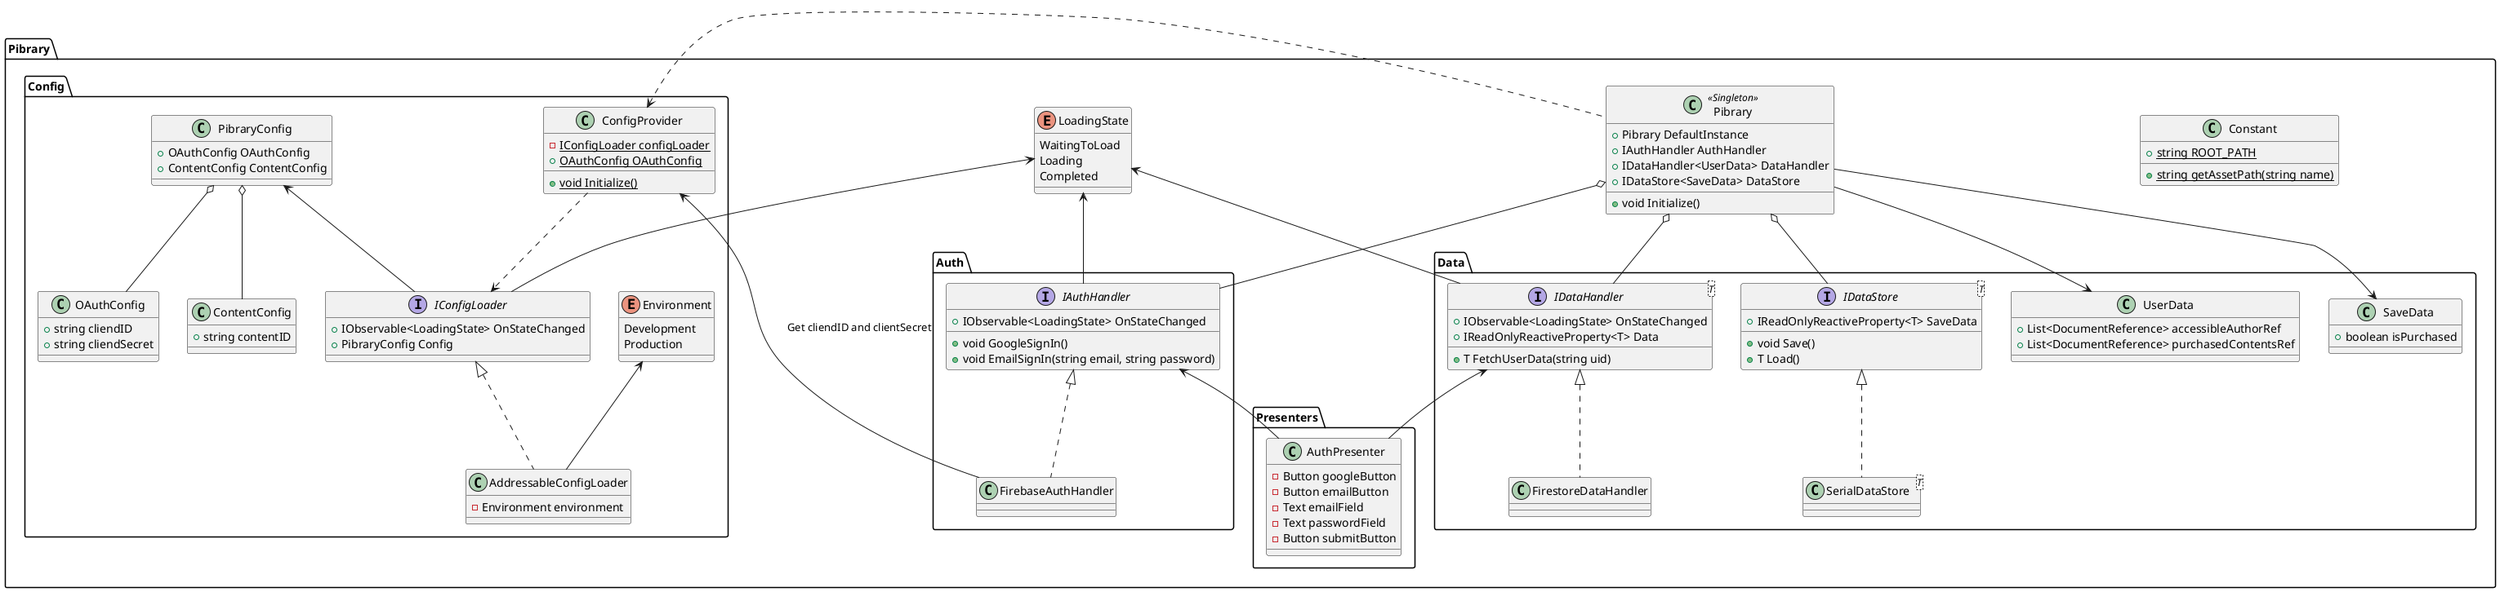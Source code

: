 @startuml Pibrary
namespace Pibrary {
    class Constant {
        {static} + string ROOT_PATH
        {static} + string getAssetPath(string name)
    }

    class Pibrary<<Singleton>> {
        + Pibrary DefaultInstance
        + IAuthHandler AuthHandler
        + IDataHandler<UserData> DataHandler
        + IDataStore<SaveData> DataStore
        + void Initialize()
        
    }

    enum LoadingState {
        WaitingToLoad
        Loading
        Completed
    }
}

namespace Pibrary.Config {
    enum Environment
    {
        Development
        Production
    }

    interface IConfigLoader {
        + IObservable<LoadingState> OnStateChanged
        + PibraryConfig Config
    }

    class AddressableConfigLoader implements IConfigLoader {
        - Environment environment
    }

    class ConfigProvider {
        {static} - IConfigLoader configLoader
        {static} + OAuthConfig OAuthConfig
        {static} + void Initialize()
    }

    class PibraryConfig {
        + OAuthConfig OAuthConfig
        + ContentConfig ContentConfig
    }

    class OAuthConfig {
        + string cliendID
        + string cliendSecret
    }

    class ContentConfig {
        + string contentID
    }

    PibraryConfig <-- IConfigLoader
    ConfigProvider ..> IConfigLoader
    PibraryConfig o-- ContentConfig
    PibraryConfig o-- OAuthConfig
    Environment <-- AddressableConfigLoader
}

namespace Pibrary.Auth {
    interface IAuthHandler {
        + IObservable<LoadingState> OnStateChanged 
        + void GoogleSignIn()
        + void EmailSignIn(string email, string password)
    }

    class FirebaseAuthHandler implements IAuthHandler {
    }
}

namespace Pibrary.Data {
    class UserData {
        + List<DocumentReference> accessibleAuthorRef
        + List<DocumentReference> purchasedContentsRef
    }

    class SaveData {
        + boolean isPurchased
    }

    interface IDataHandler<T> {
        + IObservable<LoadingState> OnStateChanged 
        + IReadOnlyReactiveProperty<T> Data
        + T FetchUserData(string uid)
    }

    class FirestoreDataHandler implements IDataHandler {

    }

    interface IDataStore<T> {
        + IReadOnlyReactiveProperty<T> SaveData
        + void Save()
        + T Load()
    }

    class SerialDataStore<T> implements IDataStore {

    }
}

namespace Pibrary.Presenters {
    class AuthPresenter {
        - Button googleButton
        - Button emailButton
        - Text emailField
        - Text passwordField
        - Button submitButton
    }
}

Pibrary.Pibrary o-- Pibrary.Auth.IAuthHandler
Pibrary.Pibrary o-- Pibrary.Data.IDataHandler
Pibrary.Pibrary o-- Pibrary.Data.IDataStore
Pibrary.Auth.IAuthHandler <-- Pibrary.Presenters.AuthPresenter
Pibrary.Data.IDataHandler <-- Pibrary.Presenters.AuthPresenter
Pibrary.Data.SaveData <-- Pibrary.Pibrary
Pibrary.Data.UserData <-- Pibrary.Pibrary
Pibrary.LoadingState <-- Pibrary.Data.IDataHandler
Pibrary.LoadingState <-- Pibrary.Auth.IAuthHandler
Pibrary.LoadingState <-- Pibrary.Config.IConfigLoader
Pibrary.Auth.FirebaseAuthHandler --> Pibrary.Config.ConfigProvider : Get cliendID and clientSecret
Pibrary.Config.ConfigProvider <.. Pibrary.Pibrary
@enduml